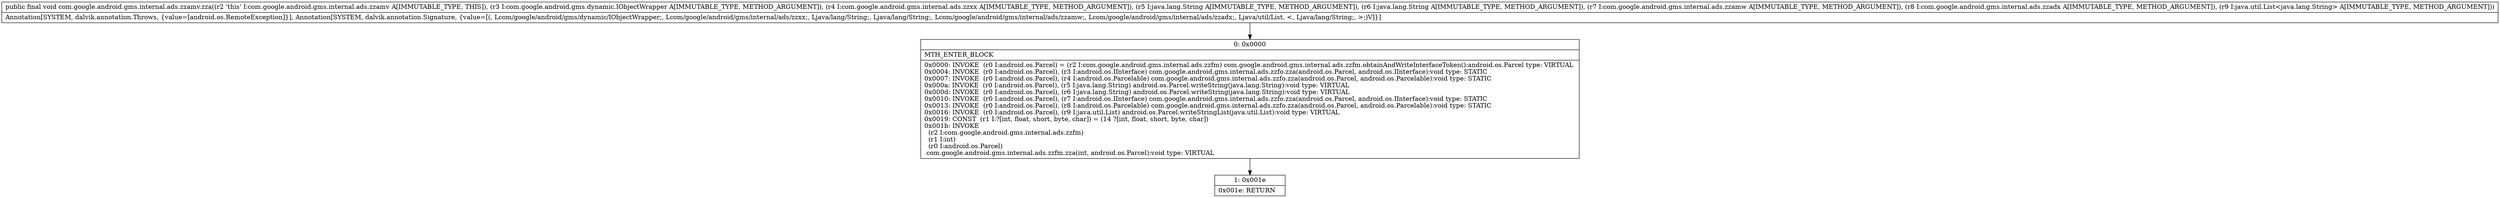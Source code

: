 digraph "CFG forcom.google.android.gms.internal.ads.zzamv.zza(Lcom\/google\/android\/gms\/dynamic\/IObjectWrapper;Lcom\/google\/android\/gms\/internal\/ads\/zzxx;Ljava\/lang\/String;Ljava\/lang\/String;Lcom\/google\/android\/gms\/internal\/ads\/zzamw;Lcom\/google\/android\/gms\/internal\/ads\/zzadx;Ljava\/util\/List;)V" {
Node_0 [shape=record,label="{0\:\ 0x0000|MTH_ENTER_BLOCK\l|0x0000: INVOKE  (r0 I:android.os.Parcel) = (r2 I:com.google.android.gms.internal.ads.zzfm) com.google.android.gms.internal.ads.zzfm.obtainAndWriteInterfaceToken():android.os.Parcel type: VIRTUAL \l0x0004: INVOKE  (r0 I:android.os.Parcel), (r3 I:android.os.IInterface) com.google.android.gms.internal.ads.zzfo.zza(android.os.Parcel, android.os.IInterface):void type: STATIC \l0x0007: INVOKE  (r0 I:android.os.Parcel), (r4 I:android.os.Parcelable) com.google.android.gms.internal.ads.zzfo.zza(android.os.Parcel, android.os.Parcelable):void type: STATIC \l0x000a: INVOKE  (r0 I:android.os.Parcel), (r5 I:java.lang.String) android.os.Parcel.writeString(java.lang.String):void type: VIRTUAL \l0x000d: INVOKE  (r0 I:android.os.Parcel), (r6 I:java.lang.String) android.os.Parcel.writeString(java.lang.String):void type: VIRTUAL \l0x0010: INVOKE  (r0 I:android.os.Parcel), (r7 I:android.os.IInterface) com.google.android.gms.internal.ads.zzfo.zza(android.os.Parcel, android.os.IInterface):void type: STATIC \l0x0013: INVOKE  (r0 I:android.os.Parcel), (r8 I:android.os.Parcelable) com.google.android.gms.internal.ads.zzfo.zza(android.os.Parcel, android.os.Parcelable):void type: STATIC \l0x0016: INVOKE  (r0 I:android.os.Parcel), (r9 I:java.util.List) android.os.Parcel.writeStringList(java.util.List):void type: VIRTUAL \l0x0019: CONST  (r1 I:?[int, float, short, byte, char]) = (14 ?[int, float, short, byte, char]) \l0x001b: INVOKE  \l  (r2 I:com.google.android.gms.internal.ads.zzfm)\l  (r1 I:int)\l  (r0 I:android.os.Parcel)\l com.google.android.gms.internal.ads.zzfm.zza(int, android.os.Parcel):void type: VIRTUAL \l}"];
Node_1 [shape=record,label="{1\:\ 0x001e|0x001e: RETURN   \l}"];
MethodNode[shape=record,label="{public final void com.google.android.gms.internal.ads.zzamv.zza((r2 'this' I:com.google.android.gms.internal.ads.zzamv A[IMMUTABLE_TYPE, THIS]), (r3 I:com.google.android.gms.dynamic.IObjectWrapper A[IMMUTABLE_TYPE, METHOD_ARGUMENT]), (r4 I:com.google.android.gms.internal.ads.zzxx A[IMMUTABLE_TYPE, METHOD_ARGUMENT]), (r5 I:java.lang.String A[IMMUTABLE_TYPE, METHOD_ARGUMENT]), (r6 I:java.lang.String A[IMMUTABLE_TYPE, METHOD_ARGUMENT]), (r7 I:com.google.android.gms.internal.ads.zzamw A[IMMUTABLE_TYPE, METHOD_ARGUMENT]), (r8 I:com.google.android.gms.internal.ads.zzadx A[IMMUTABLE_TYPE, METHOD_ARGUMENT]), (r9 I:java.util.List\<java.lang.String\> A[IMMUTABLE_TYPE, METHOD_ARGUMENT]))  | Annotation[SYSTEM, dalvik.annotation.Throws, \{value=[android.os.RemoteException]\}], Annotation[SYSTEM, dalvik.annotation.Signature, \{value=[(, Lcom\/google\/android\/gms\/dynamic\/IObjectWrapper;, Lcom\/google\/android\/gms\/internal\/ads\/zzxx;, Ljava\/lang\/String;, Ljava\/lang\/String;, Lcom\/google\/android\/gms\/internal\/ads\/zzamw;, Lcom\/google\/android\/gms\/internal\/ads\/zzadx;, Ljava\/util\/List, \<, Ljava\/lang\/String;, \>;)V]\}]\l}"];
MethodNode -> Node_0;
Node_0 -> Node_1;
}

